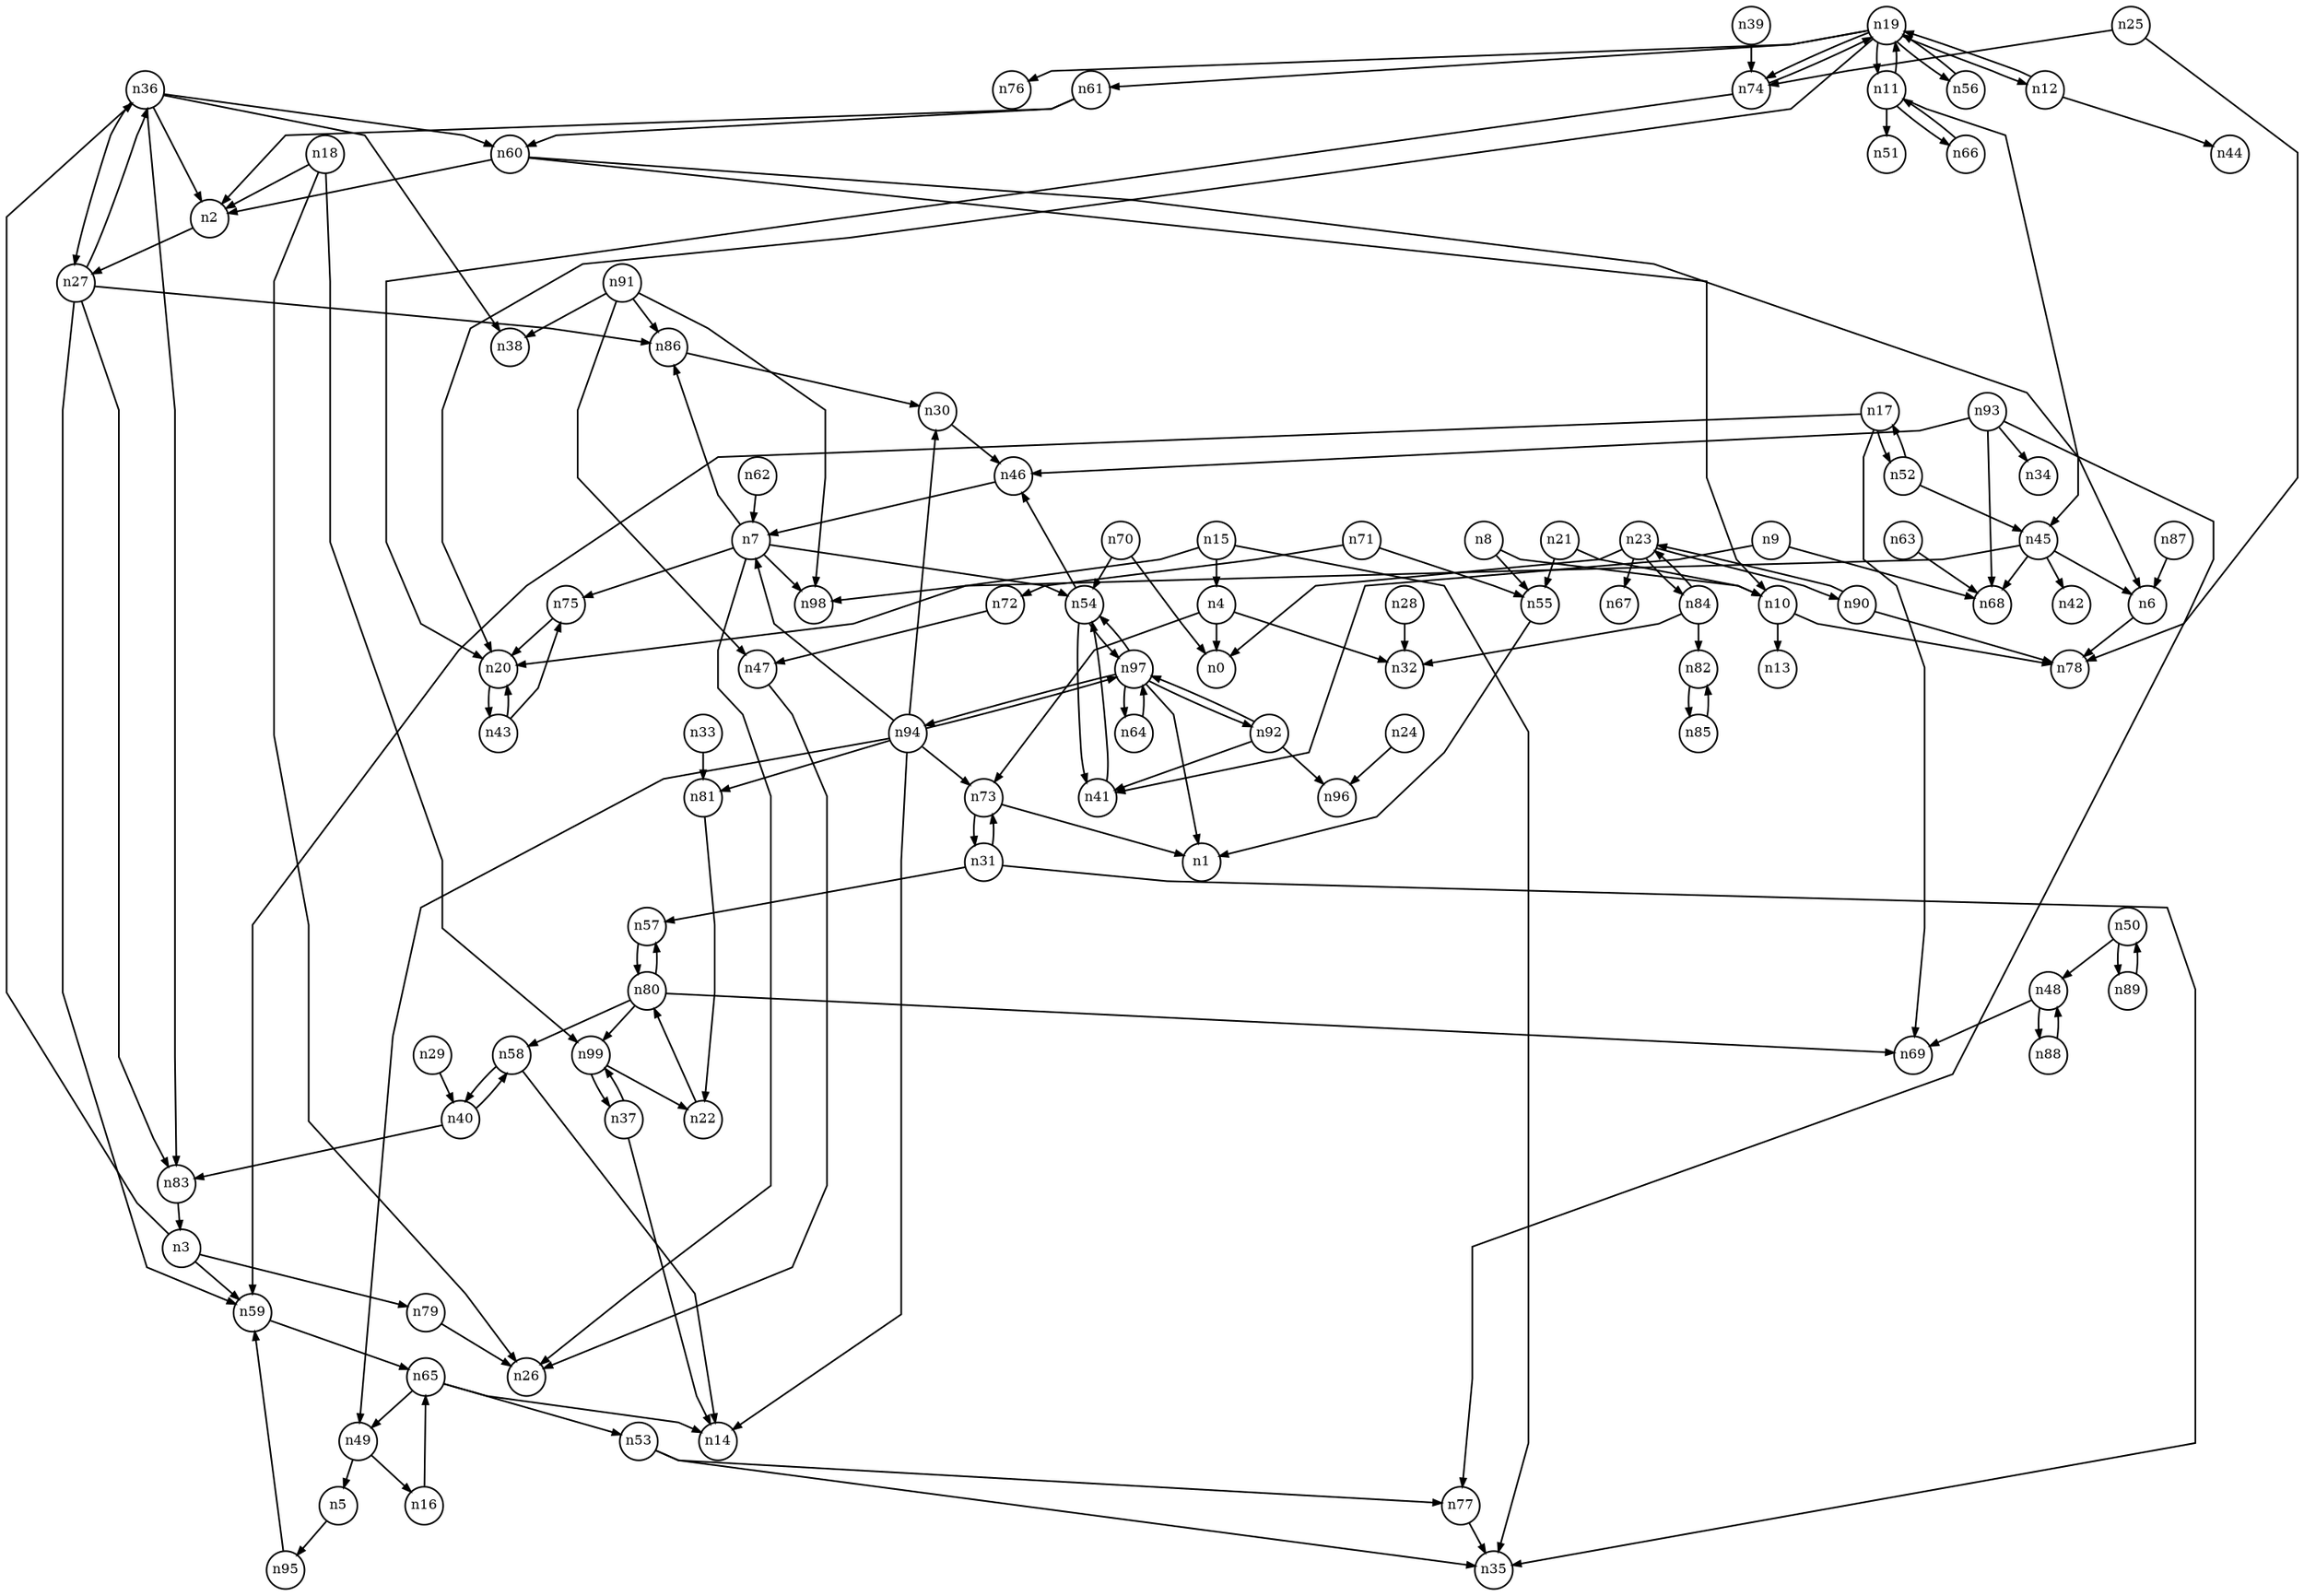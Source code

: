 digraph G{
splines=polyline;
ranksep=0.22;
nodesep=0.22;
nodesize=0.32;
fontsize=8
edge [arrowsize=0.5]
node [fontsize=8 shape=circle width=0.32 fixedsize=shape];

n36 -> n2
n36 -> n38
n36 -> n60
n36 -> n83
n36 -> n27
n3 -> n36
n3 -> n59
n3 -> n79
n59 -> n65
n79 -> n26
n4 -> n0
n4 -> n32
n4 -> n73
n73 -> n1
n73 -> n31
n95 -> n59
n5 -> n95
n6 -> n78
n7 -> n26
n7 -> n75
n7 -> n86
n7 -> n98
n7 -> n54
n75 -> n20
n86 -> n30
n10 -> n13
n10 -> n78
n8 -> n10
n8 -> n55
n55 -> n1
n41 -> n54
n9 -> n41
n9 -> n68
n19 -> n12
n19 -> n20
n19 -> n56
n19 -> n61
n19 -> n74
n19 -> n76
n19 -> n11
n11 -> n19
n11 -> n45
n11 -> n51
n11 -> n66
n45 -> n6
n45 -> n42
n45 -> n68
n45 -> n98
n66 -> n11
n12 -> n44
n12 -> n19
n15 -> n4
n15 -> n20
n15 -> n35
n20 -> n43
n17 -> n59
n17 -> n69
n17 -> n52
n2 -> n27
n18 -> n2
n18 -> n26
n18 -> n99
n99 -> n22
n99 -> n37
n56 -> n19
n61 -> n2
n61 -> n60
n74 -> n20
n74 -> n19
n43 -> n75
n43 -> n20
n21 -> n10
n21 -> n55
n23 -> n0
n23 -> n67
n23 -> n90
n23 -> n84
n90 -> n78
n90 -> n23
n24 -> n96
n25 -> n74
n25 -> n78
n27 -> n36
n27 -> n59
n27 -> n83
n27 -> n86
n83 -> n3
n28 -> n32
n40 -> n83
n40 -> n58
n29 -> n40
n46 -> n7
n30 -> n46
n31 -> n35
n31 -> n57
n31 -> n73
n57 -> n80
n81 -> n22
n33 -> n81
n60 -> n2
n60 -> n6
n60 -> n10
n37 -> n14
n37 -> n99
n39 -> n74
n47 -> n26
n48 -> n69
n48 -> n88
n88 -> n48
n49 -> n5
n49 -> n16
n16 -> n65
n50 -> n48
n50 -> n89
n89 -> n50
n52 -> n17
n52 -> n45
n53 -> n35
n53 -> n77
n77 -> n35
n54 -> n41
n54 -> n46
n54 -> n97
n58 -> n14
n58 -> n40
n62 -> n7
n63 -> n68
n65 -> n14
n65 -> n49
n65 -> n53
n70 -> n0
n70 -> n54
n71 -> n55
n71 -> n72
n72 -> n47
n80 -> n57
n80 -> n58
n80 -> n69
n80 -> n99
n22 -> n80
n85 -> n82
n82 -> n85
n84 -> n23
n84 -> n32
n84 -> n82
n87 -> n6
n91 -> n38
n91 -> n47
n91 -> n86
n91 -> n98
n92 -> n41
n92 -> n96
n92 -> n97
n93 -> n34
n93 -> n46
n93 -> n68
n93 -> n77
n94 -> n7
n94 -> n14
n94 -> n30
n94 -> n49
n94 -> n73
n94 -> n81
n94 -> n97
n97 -> n1
n97 -> n54
n97 -> n64
n97 -> n92
n97 -> n94
n64 -> n97
}
